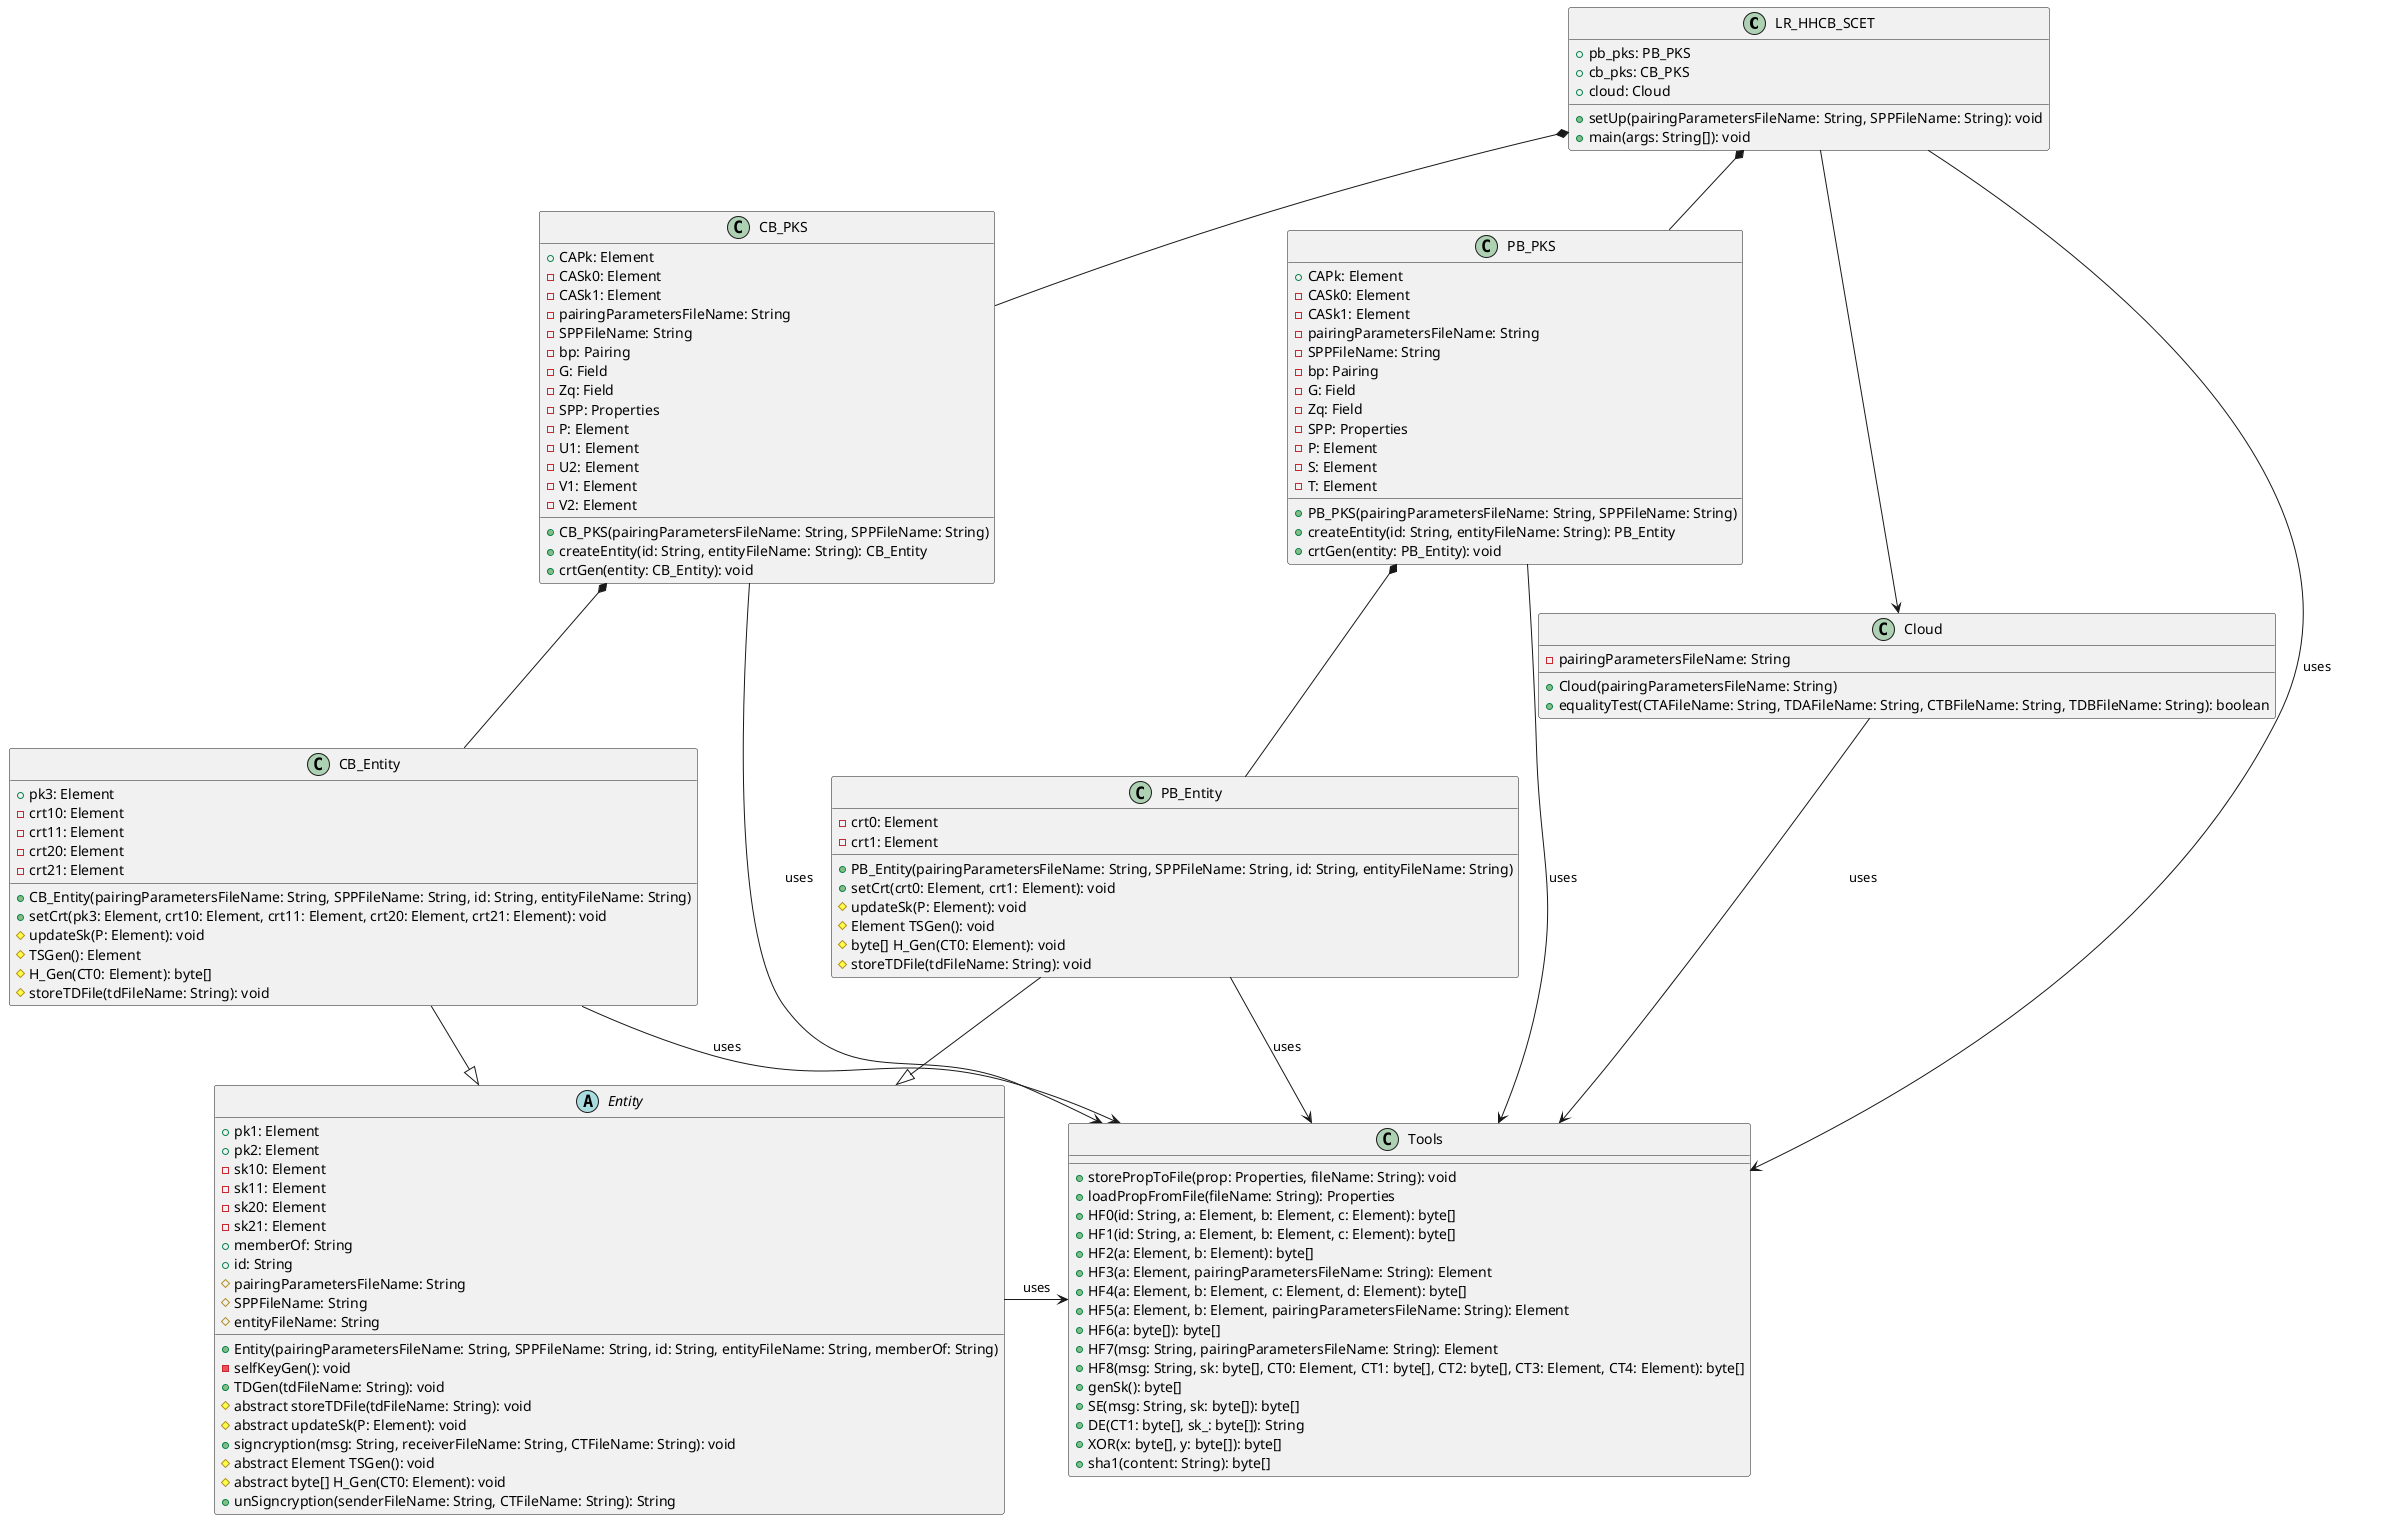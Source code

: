 @startuml

class LR_HHCB_SCET {
  + pb_pks: PB_PKS
  + cb_pks: CB_PKS
  + cloud: Cloud
  + setUp(pairingParametersFileName: String, SPPFileName: String): void
  + main(args: String[]): void
}

class PB_PKS {
  + CAPk: Element
  - CASk0: Element
  - CASk1: Element
  - pairingParametersFileName: String
  - SPPFileName: String
  - bp: Pairing
  - G: Field
  - Zq: Field
  - SPP: Properties
  - P: Element
  - S: Element
  - T: Element
  + PB_PKS(pairingParametersFileName: String, SPPFileName: String)
  + createEntity(id: String, entityFileName: String): PB_Entity
  + crtGen(entity: PB_Entity): void
}

class CB_PKS {
  + CAPk: Element
  - CASk0: Element
  - CASk1: Element
  - pairingParametersFileName: String
  - SPPFileName: String
  - bp: Pairing
  - G: Field
  - Zq: Field
  - SPP: Properties
  - P: Element
  - U1: Element
  - U2: Element
  - V1: Element
  - V2: Element
  + CB_PKS(pairingParametersFileName: String, SPPFileName: String)
  + createEntity(id: String, entityFileName: String): CB_Entity
  + crtGen(entity: CB_Entity): void
}

class Cloud {
  - pairingParametersFileName: String
  + Cloud(pairingParametersFileName: String)
  + equalityTest(CTAFileName: String, TDAFileName: String, CTBFileName: String, TDBFileName: String): boolean
}

class Tools {
  + storePropToFile(prop: Properties, fileName: String): void
  + loadPropFromFile(fileName: String): Properties
  + HF0(id: String, a: Element, b: Element, c: Element): byte[]
  + HF1(id: String, a: Element, b: Element, c: Element): byte[]
  + HF2(a: Element, b: Element): byte[]
  + HF3(a: Element, pairingParametersFileName: String): Element
  + HF4(a: Element, b: Element, c: Element, d: Element): byte[]
  + HF5(a: Element, b: Element, pairingParametersFileName: String): Element
  + HF6(a: byte[]): byte[]
  + HF7(msg: String, pairingParametersFileName: String): Element
  + HF8(msg: String, sk: byte[], CT0: Element, CT1: byte[], CT2: byte[], CT3: Element, CT4: Element): byte[]
  + genSk(): byte[]
  + SE(msg: String, sk: byte[]): byte[]
  + DE(CT1: byte[], sk_: byte[]): String
  + XOR(x: byte[], y: byte[]): byte[]
  + sha1(content: String): byte[]
}

abstract class Entity {
  + pk1: Element
  + pk2: Element
  - sk10: Element
  - sk11: Element
  - sk20: Element
  - sk21: Element
  + memberOf: String
  + id: String
  # pairingParametersFileName: String
  # SPPFileName: String
  # entityFileName: String
  + Entity(pairingParametersFileName: String, SPPFileName: String, id: String, entityFileName: String, memberOf: String)
  - selfKeyGen(): void
  + TDGen(tdFileName: String): void
  # abstract storeTDFile(tdFileName: String): void
  # abstract updateSk(P: Element): void
  + signcryption(msg: String, receiverFileName: String, CTFileName: String): void
  # abstract Element TSGen(): void
  # abstract byte[] H_Gen(CT0: Element): void
  + unSigncryption(senderFileName: String, CTFileName: String): String
}

class PB_Entity {
  - crt0: Element
  - crt1: Element
  + PB_Entity(pairingParametersFileName: String, SPPFileName: String, id: String, entityFileName: String)
  + setCrt(crt0: Element, crt1: Element): void
  # updateSk(P: Element): void
  # Element TSGen(): void
  # byte[] H_Gen(CT0: Element): void
  # storeTDFile(tdFileName: String): void
}

class CB_Entity {
  + pk3: Element
  - crt10: Element
  - crt11: Element
  - crt20: Element
  - crt21: Element
  + CB_Entity(pairingParametersFileName: String, SPPFileName: String, id: String, entityFileName: String)
  + setCrt(pk3: Element, crt10: Element, crt11: Element, crt20: Element, crt21: Element): void
  # updateSk(P: Element): void
  # TSGen(): Element
  # H_Gen(CT0: Element): byte[]
  # storeTDFile(tdFileName: String): void
}

LR_HHCB_SCET *-- PB_PKS
LR_HHCB_SCET *-- CB_PKS
LR_HHCB_SCET --> Cloud

LR_HHCB_SCET -> Tools : uses
PB_PKS -> Tools: uses
CB_PKS -> Tools: uses
Cloud -> Tools: uses
PB_Entity -> Tools: uses
CB_Entity -> Tools: uses
Entity -> Tools: uses

PB_PKS *-- PB_Entity
CB_PKS *-- CB_Entity

PB_Entity --|> Entity
CB_Entity --|> Entity
@enduml